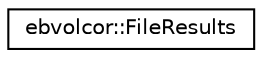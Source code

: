 digraph "Graphical Class Hierarchy"
{
  edge [fontname="Helvetica",fontsize="10",labelfontname="Helvetica",labelfontsize="10"];
  node [fontname="Helvetica",fontsize="10",shape=record];
  rankdir="LR";
  Node1 [label="ebvolcor::FileResults",height=0.2,width=0.4,color="black", fillcolor="white", style="filled",URL="$structebvolcor_1_1FileResults.html"];
}
